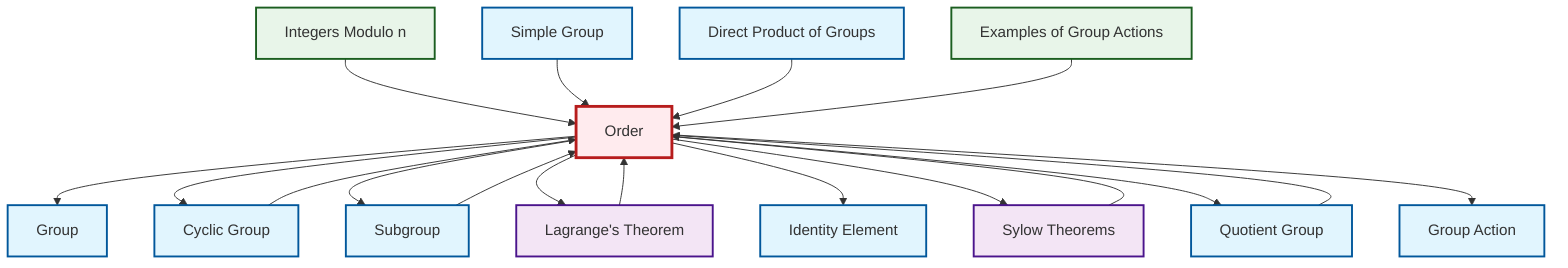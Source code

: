 graph TD
    classDef definition fill:#e1f5fe,stroke:#01579b,stroke-width:2px
    classDef theorem fill:#f3e5f5,stroke:#4a148c,stroke-width:2px
    classDef axiom fill:#fff3e0,stroke:#e65100,stroke-width:2px
    classDef example fill:#e8f5e9,stroke:#1b5e20,stroke-width:2px
    classDef current fill:#ffebee,stroke:#b71c1c,stroke-width:3px
    def-group["Group"]:::definition
    def-group-action["Group Action"]:::definition
    def-simple-group["Simple Group"]:::definition
    def-cyclic-group["Cyclic Group"]:::definition
    def-subgroup["Subgroup"]:::definition
    def-direct-product["Direct Product of Groups"]:::definition
    ex-quotient-integers-mod-n["Integers Modulo n"]:::example
    def-order["Order"]:::definition
    thm-sylow["Sylow Theorems"]:::theorem
    ex-group-action-examples["Examples of Group Actions"]:::example
    thm-lagrange["Lagrange's Theorem"]:::theorem
    def-identity-element["Identity Element"]:::definition
    def-quotient-group["Quotient Group"]:::definition
    ex-quotient-integers-mod-n --> def-order
    def-simple-group --> def-order
    thm-lagrange --> def-order
    def-order --> def-group
    def-order --> def-cyclic-group
    thm-sylow --> def-order
    def-cyclic-group --> def-order
    def-subgroup --> def-order
    def-order --> def-subgroup
    def-direct-product --> def-order
    def-quotient-group --> def-order
    def-order --> thm-lagrange
    def-order --> def-identity-element
    def-order --> thm-sylow
    def-order --> def-quotient-group
    def-order --> def-group-action
    ex-group-action-examples --> def-order
    class def-order current